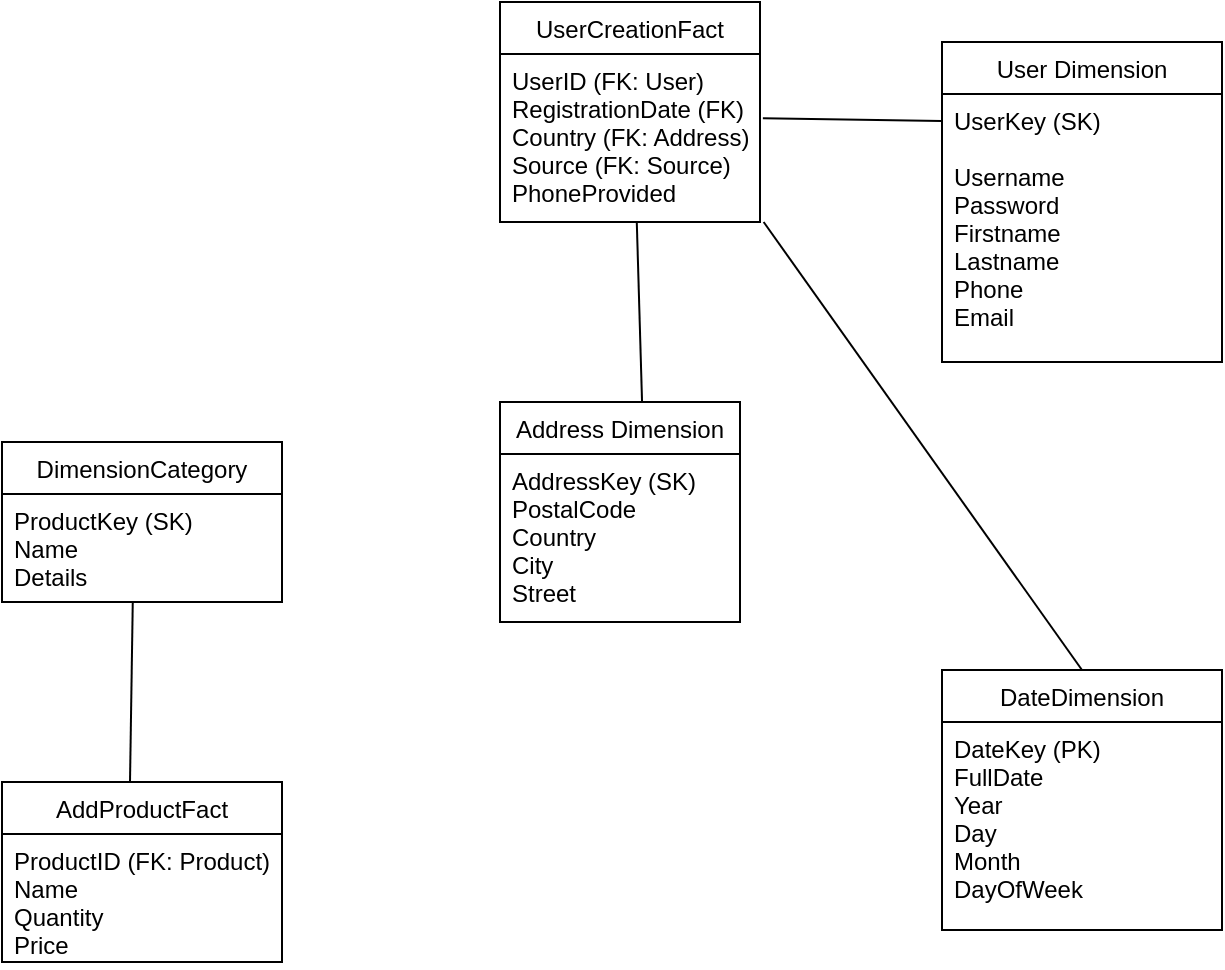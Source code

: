 <mxfile version="25.0.3">
  <diagram name="Страница-1" id="dqNSiT5D7MyRNZezuSH7">
    <mxGraphModel dx="1195" dy="650" grid="1" gridSize="10" guides="1" tooltips="1" connect="1" arrows="1" fold="1" page="1" pageScale="1" pageWidth="1169" pageHeight="827" math="0" shadow="0">
      <root>
        <mxCell id="0" />
        <mxCell id="1" parent="0" />
        <mxCell id="wfz8kJHECWh1wRqD5ls--2" value="UserCreationFact" style="swimlane;fontStyle=0;childLayout=stackLayout;horizontal=1;startSize=26;fillColor=none;horizontalStack=0;resizeParent=1;resizeParentMax=0;resizeLast=0;collapsible=1;marginBottom=0;" vertex="1" parent="1">
          <mxGeometry x="429" y="40" width="130" height="110" as="geometry" />
        </mxCell>
        <mxCell id="wfz8kJHECWh1wRqD5ls--3" value="UserID (FK: User) &#xa;RegistrationDate (FK)&#xa;Country (FK: Address)&#xa;Source (FK: Source)&#xa;PhoneProvided " style="text;strokeColor=none;fillColor=none;align=left;verticalAlign=top;spacingLeft=4;spacingRight=4;overflow=hidden;rotatable=0;points=[[0,0.5],[1,0.5]];portConstraint=eastwest;" vertex="1" parent="wfz8kJHECWh1wRqD5ls--2">
          <mxGeometry y="26" width="130" height="84" as="geometry" />
        </mxCell>
        <mxCell id="wfz8kJHECWh1wRqD5ls--6" value="User Dimension" style="swimlane;fontStyle=0;childLayout=stackLayout;horizontal=1;startSize=26;fillColor=none;horizontalStack=0;resizeParent=1;resizeParentMax=0;resizeLast=0;collapsible=1;marginBottom=0;" vertex="1" parent="1">
          <mxGeometry x="650" y="60" width="140" height="160" as="geometry" />
        </mxCell>
        <mxCell id="wfz8kJHECWh1wRqD5ls--7" value="UserKey (SK)&#xa;&#xa;Username&#xa;Password&#xa;Firstname&#xa;Lastname&#xa;Phone&#xa;Email" style="text;strokeColor=none;fillColor=none;align=left;verticalAlign=top;spacingLeft=4;spacingRight=4;overflow=hidden;rotatable=0;points=[[0,0.5],[1,0.5]];portConstraint=eastwest;" vertex="1" parent="wfz8kJHECWh1wRqD5ls--6">
          <mxGeometry y="26" width="140" height="134" as="geometry" />
        </mxCell>
        <mxCell id="wfz8kJHECWh1wRqD5ls--8" value=" DateDimension" style="swimlane;fontStyle=0;childLayout=stackLayout;horizontal=1;startSize=26;fillColor=none;horizontalStack=0;resizeParent=1;resizeParentMax=0;resizeLast=0;collapsible=1;marginBottom=0;" vertex="1" parent="1">
          <mxGeometry x="650" y="374" width="140" height="130" as="geometry" />
        </mxCell>
        <mxCell id="wfz8kJHECWh1wRqD5ls--9" value="DateKey (PK)&#xa;FullDate&#xa;Year&#xa;Day&#xa;Month&#xa;DayOfWeek  " style="text;strokeColor=none;fillColor=none;align=left;verticalAlign=top;spacingLeft=4;spacingRight=4;overflow=hidden;rotatable=0;points=[[0,0.5],[1,0.5]];portConstraint=eastwest;" vertex="1" parent="wfz8kJHECWh1wRqD5ls--8">
          <mxGeometry y="26" width="140" height="104" as="geometry" />
        </mxCell>
        <mxCell id="wfz8kJHECWh1wRqD5ls--10" value="AddProductFact" style="swimlane;fontStyle=0;childLayout=stackLayout;horizontal=1;startSize=26;fillColor=none;horizontalStack=0;resizeParent=1;resizeParentMax=0;resizeLast=0;collapsible=1;marginBottom=0;" vertex="1" parent="1">
          <mxGeometry x="180" y="430" width="140" height="90" as="geometry" />
        </mxCell>
        <mxCell id="wfz8kJHECWh1wRqD5ls--11" value="ProductID (FK: Product)&#xa;Name&#xa;Quantity&#xa;Price" style="text;strokeColor=none;fillColor=none;align=left;verticalAlign=top;spacingLeft=4;spacingRight=4;overflow=hidden;rotatable=0;points=[[0,0.5],[1,0.5]];portConstraint=eastwest;" vertex="1" parent="wfz8kJHECWh1wRqD5ls--10">
          <mxGeometry y="26" width="140" height="64" as="geometry" />
        </mxCell>
        <mxCell id="wfz8kJHECWh1wRqD5ls--12" value="DimensionCategory" style="swimlane;fontStyle=0;childLayout=stackLayout;horizontal=1;startSize=26;fillColor=none;horizontalStack=0;resizeParent=1;resizeParentMax=0;resizeLast=0;collapsible=1;marginBottom=0;" vertex="1" parent="1">
          <mxGeometry x="180" y="260" width="140" height="80" as="geometry" />
        </mxCell>
        <mxCell id="wfz8kJHECWh1wRqD5ls--13" value="ProductKey (SK)&#xa;Name&#xa;Details" style="text;strokeColor=none;fillColor=none;align=left;verticalAlign=top;spacingLeft=4;spacingRight=4;overflow=hidden;rotatable=0;points=[[0,0.5],[1,0.5]];portConstraint=eastwest;" vertex="1" parent="wfz8kJHECWh1wRqD5ls--12">
          <mxGeometry y="26" width="140" height="54" as="geometry" />
        </mxCell>
        <mxCell id="wfz8kJHECWh1wRqD5ls--14" value="Address Dimension" style="swimlane;fontStyle=0;childLayout=stackLayout;horizontal=1;startSize=26;fillColor=none;horizontalStack=0;resizeParent=1;resizeParentMax=0;resizeLast=0;collapsible=1;marginBottom=0;" vertex="1" parent="1">
          <mxGeometry x="429" y="240" width="120" height="110" as="geometry" />
        </mxCell>
        <mxCell id="wfz8kJHECWh1wRqD5ls--15" value="AddressKey (SK)&#xa;PostalCode&#xa;Country&#xa;City&#xa;Street&#xa;" style="text;strokeColor=none;fillColor=none;align=left;verticalAlign=top;spacingLeft=4;spacingRight=4;overflow=hidden;rotatable=0;points=[[0,0.5],[1,0.5]];portConstraint=eastwest;" vertex="1" parent="wfz8kJHECWh1wRqD5ls--14">
          <mxGeometry y="26" width="120" height="84" as="geometry" />
        </mxCell>
        <mxCell id="wfz8kJHECWh1wRqD5ls--16" value="" style="endArrow=none;html=1;rounded=0;entryX=0.526;entryY=0.995;entryDx=0;entryDy=0;entryPerimeter=0;exitX=0.592;exitY=0.004;exitDx=0;exitDy=0;exitPerimeter=0;" edge="1" parent="1" target="wfz8kJHECWh1wRqD5ls--3" source="wfz8kJHECWh1wRqD5ls--14">
          <mxGeometry width="50" height="50" relative="1" as="geometry">
            <mxPoint x="476" y="240" as="sourcePoint" />
            <mxPoint x="600" y="290" as="targetPoint" />
          </mxGeometry>
        </mxCell>
        <mxCell id="wfz8kJHECWh1wRqD5ls--20" value="" style="endArrow=none;html=1;rounded=0;entryX=0.467;entryY=1.003;entryDx=0;entryDy=0;entryPerimeter=0;" edge="1" parent="1" target="wfz8kJHECWh1wRqD5ls--13">
          <mxGeometry width="50" height="50" relative="1" as="geometry">
            <mxPoint x="244" y="430" as="sourcePoint" />
            <mxPoint x="242" y="340" as="targetPoint" />
          </mxGeometry>
        </mxCell>
        <mxCell id="wfz8kJHECWh1wRqD5ls--21" value="" style="endArrow=none;html=1;rounded=0;exitX=0.5;exitY=0;exitDx=0;exitDy=0;entryX=1.014;entryY=1;entryDx=0;entryDy=0;entryPerimeter=0;" edge="1" parent="1" source="wfz8kJHECWh1wRqD5ls--8" target="wfz8kJHECWh1wRqD5ls--3">
          <mxGeometry width="50" height="50" relative="1" as="geometry">
            <mxPoint x="529.99" y="493.232" as="sourcePoint" />
            <mxPoint x="600" y="290" as="targetPoint" />
          </mxGeometry>
        </mxCell>
        <mxCell id="wfz8kJHECWh1wRqD5ls--22" value="" style="endArrow=none;html=1;rounded=0;exitX=1.011;exitY=0.383;exitDx=0;exitDy=0;exitPerimeter=0;entryX=-0.001;entryY=0.101;entryDx=0;entryDy=0;entryPerimeter=0;" edge="1" parent="1" source="wfz8kJHECWh1wRqD5ls--3" target="wfz8kJHECWh1wRqD5ls--7">
          <mxGeometry width="50" height="50" relative="1" as="geometry">
            <mxPoint x="550" y="340" as="sourcePoint" />
            <mxPoint x="600" y="290" as="targetPoint" />
          </mxGeometry>
        </mxCell>
      </root>
    </mxGraphModel>
  </diagram>
</mxfile>

